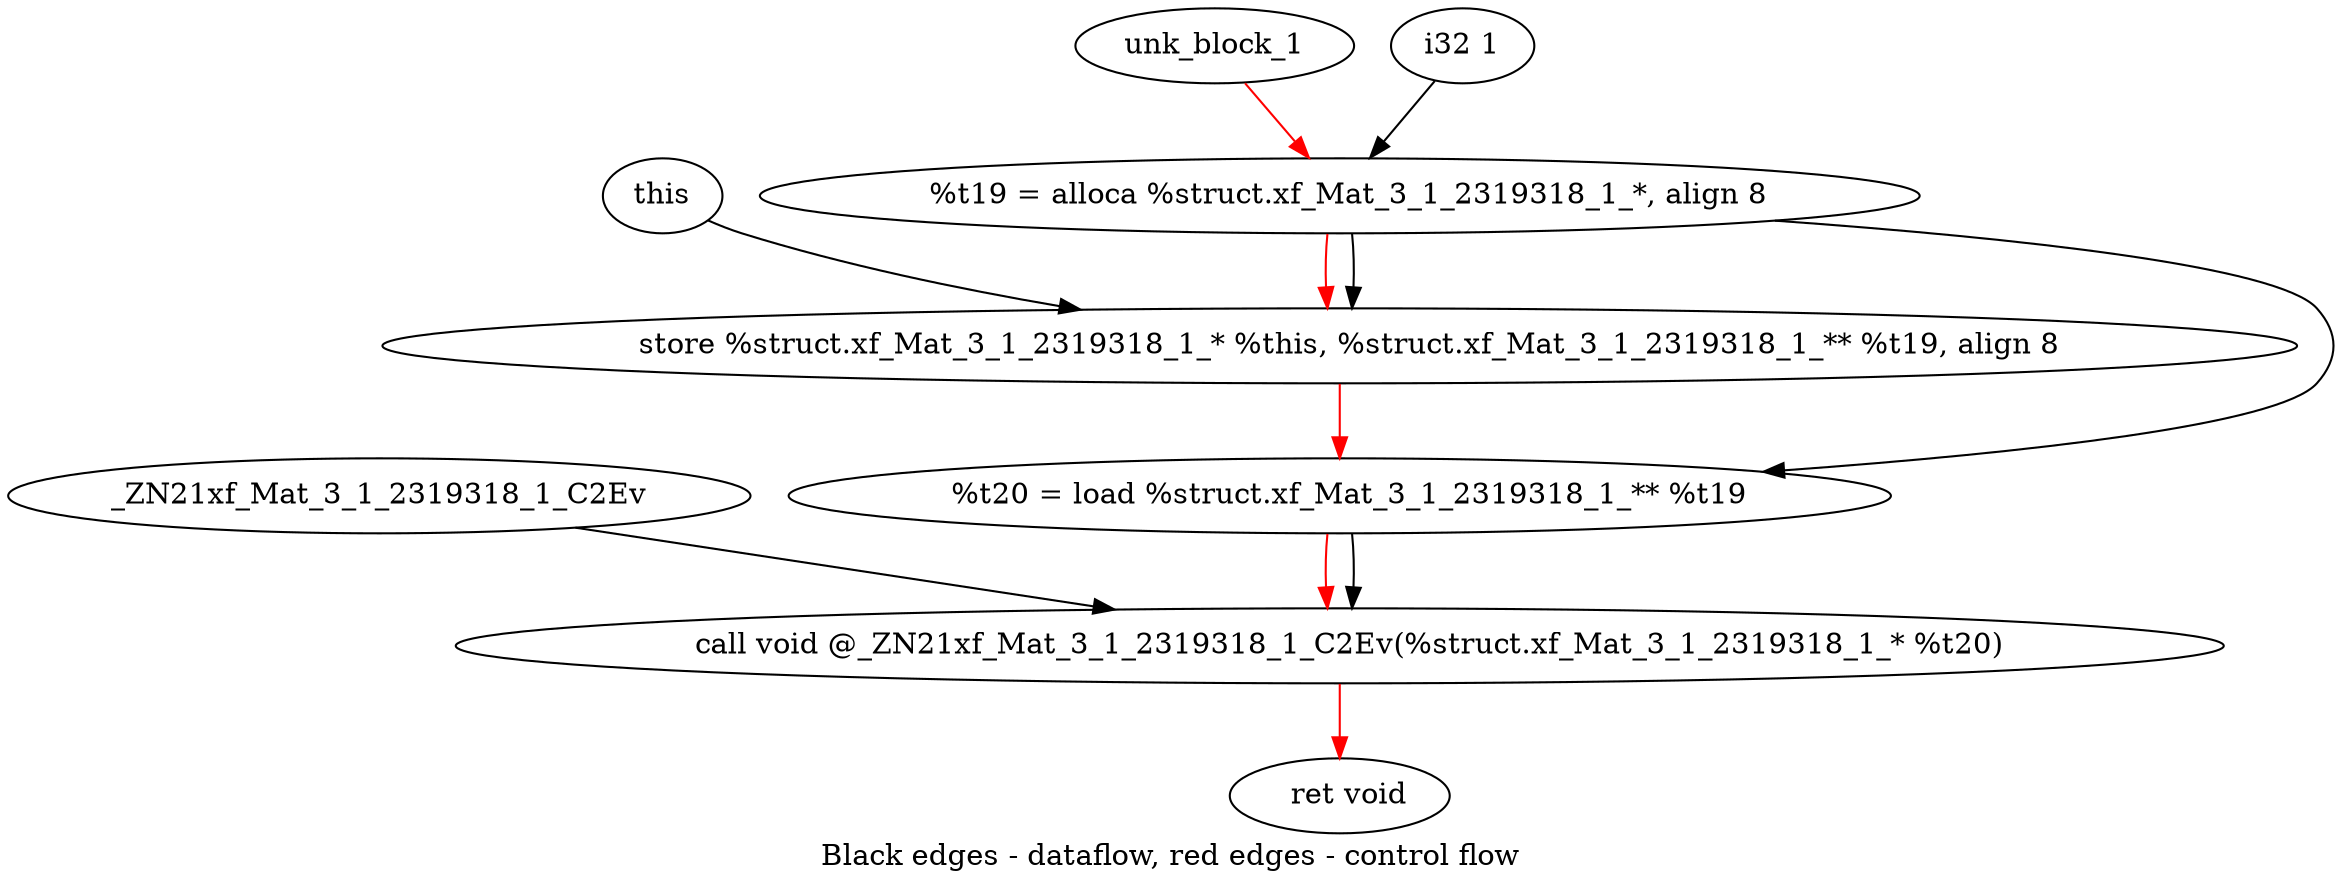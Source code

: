 digraph G {
compound=true
label="Black edges - dataflow, red edges - control flow"
"t19" [label="  %t19 = alloca %struct.xf_Mat_3_1_2319318_1_*, align 8"]
"_1" [label="  store %struct.xf_Mat_3_1_2319318_1_* %this, %struct.xf_Mat_3_1_2319318_1_** %t19, align 8"]
"t20" [label="  %t20 = load %struct.xf_Mat_3_1_2319318_1_** %t19"]
"_2" [label="  call void @_ZN21xf_Mat_3_1_2319318_1_C2Ev(%struct.xf_Mat_3_1_2319318_1_* %t20)"]
"_3" [label="  ret void"]
"unk_block_1" -> "t19"[color=red]
"i32 1" -> "t19"
"t19" -> "_1"[color=red weight=2]
"this" -> "_1"
"t19" -> "_1"
"_1" -> "t20"[color=red weight=2]
"t19" -> "t20"
"t20" -> "_2"[color=red weight=2]
"t20" -> "_2"
"_ZN21xf_Mat_3_1_2319318_1_C2Ev" -> "_2"
"_2" -> "_3"[color=red weight=2]

}
